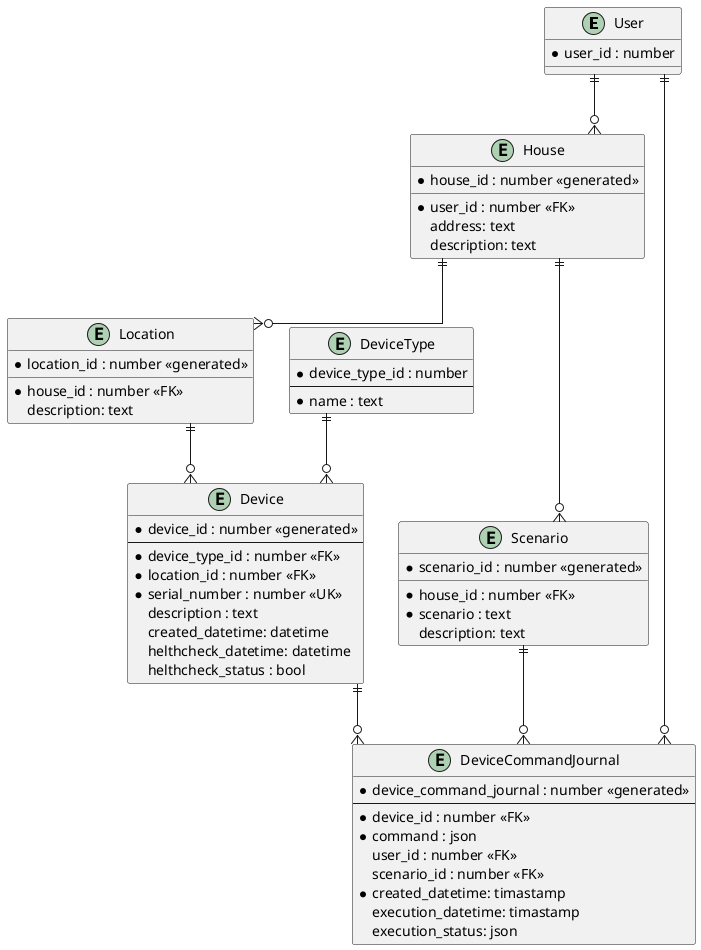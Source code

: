 @startuml
skinparam linetype ortho

entity "User" as user {
    *user_id : number 
}

entity "Device" as device {
    *device_id : number <<generated>>
    --
    *device_type_id : number <<FK>>
    *location_id : number <<FK>>
    *serial_number : number <<UK>>
    description : text
    created_datetime: datetime
    helthcheck_datetime: datetime
    helthcheck_status : bool
}

entity "DeviceType" as device_type {
    *device_type_id : number
    --
    *name : text
}

entity "Location" as location {
    *location_id : number <<generated>>
    __
    *house_id : number <<FK>>
    description: text
}

entity "House" as house {
    *house_id : number <<generated>>
    __
    *user_id : number <<FK>>
    address: text
    description: text
}

entity "Scenario" as scenario {
    *scenario_id : number <<generated>>
    __
    *house_id : number <<FK>>
    *scenario : text
    description: text
}

entity "DeviceCommandJournal" as device_command_journal {
    *device_command_journal : number <<generated>>
    --
    *device_id : number <<FK>>
    *command : json
    user_id : number <<FK>>
    scenario_id : number <<FK>>
    *created_datetime: timastamp
    execution_datetime: timastamp
    execution_status: json
}

device_type ||--o{ device
user ||--o{ house
house ||--o{ location
house ||--o{ scenario
location ||--o{ device
device ||--o{ device_command_journal
user ||--o{ device_command_journal
scenario ||--o{ device_command_journal

@enduml
